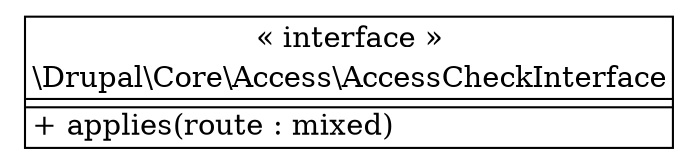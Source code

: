 digraph "Class Diagram" {
  node [shape=plaintext]
  "\\Drupal\\Core\\Access\\AccessCheckInterface" [
    label=<
<table border="1" cellpadding="2" cellspacing="0" cellborder="0">
<tr><td align="center">&laquo; interface &raquo;</td></tr>
<tr><td align="center" title="interface AccessCheckInterface">\\Drupal\\Core\\Access\\AccessCheckInterface</td></tr><hr />
<tr><td></td></tr>
<hr />
<tr><td align="left" title="public applies">+ applies(route : mixed)</td></tr>
</table>
  >
  ];
}